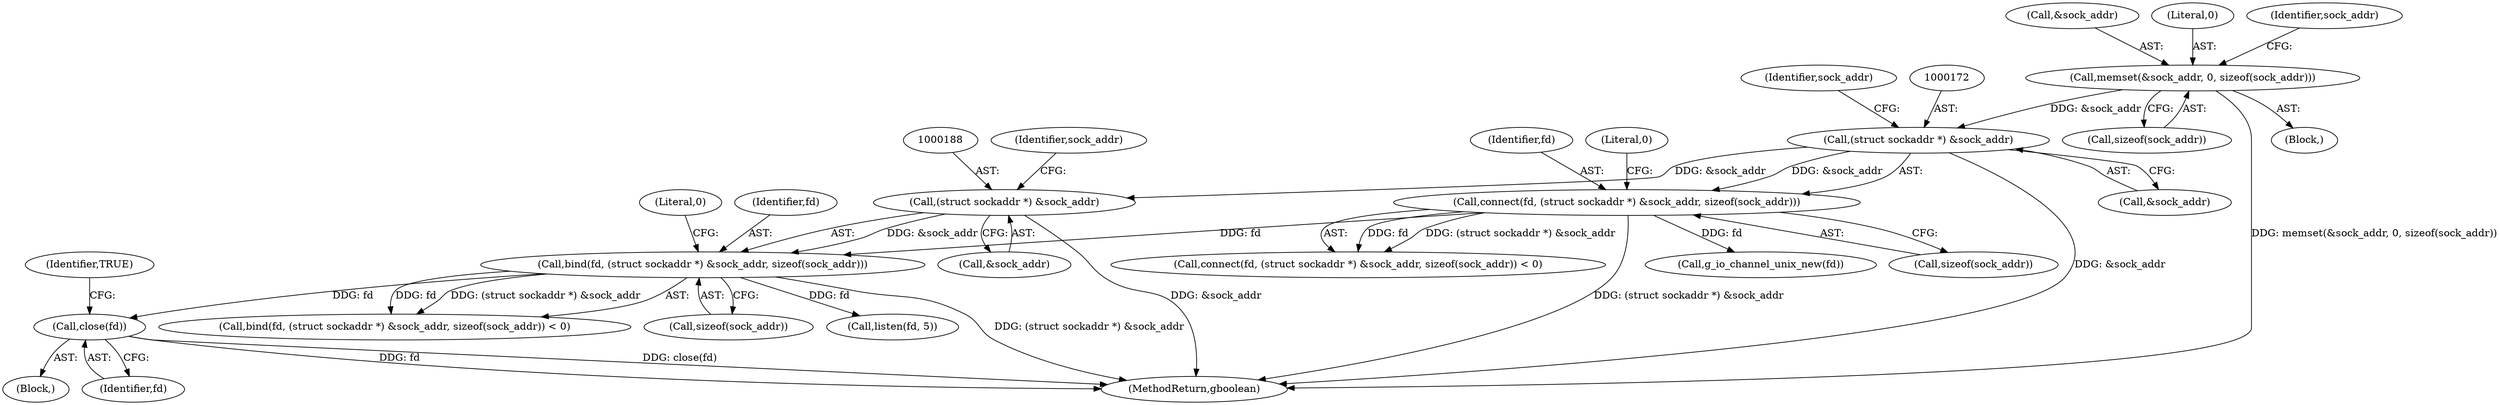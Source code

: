 digraph "0_lxde_f99163c6ff8b2f57c5f37b1ce5d62cf7450d4648@API" {
"1000199" [label="(Call,close(fd))"];
"1000185" [label="(Call,bind(fd, (struct sockaddr *) &sock_addr, sizeof(sock_addr)))"];
"1000169" [label="(Call,connect(fd, (struct sockaddr *) &sock_addr, sizeof(sock_addr)))"];
"1000171" [label="(Call,(struct sockaddr *) &sock_addr)"];
"1000146" [label="(Call,memset(&sock_addr, 0, sizeof(sock_addr)))"];
"1000187" [label="(Call,(struct sockaddr *) &sock_addr)"];
"1000278" [label="(Call,g_io_channel_unix_new(fd))"];
"1000175" [label="(Call,sizeof(sock_addr))"];
"1000186" [label="(Identifier,fd)"];
"1000191" [label="(Call,sizeof(sock_addr))"];
"1000177" [label="(Literal,0)"];
"1000194" [label="(Block,)"];
"1000205" [label="(Call,listen(fd, 5))"];
"1000171" [label="(Call,(struct sockaddr *) &sock_addr)"];
"1000189" [label="(Call,&sock_addr)"];
"1000120" [label="(Block,)"];
"1000184" [label="(Call,bind(fd, (struct sockaddr *) &sock_addr, sizeof(sock_addr)) < 0)"];
"1000147" [label="(Call,&sock_addr)"];
"1000169" [label="(Call,connect(fd, (struct sockaddr *) &sock_addr, sizeof(sock_addr)))"];
"1000200" [label="(Identifier,fd)"];
"1000146" [label="(Call,memset(&sock_addr, 0, sizeof(sock_addr)))"];
"1000187" [label="(Call,(struct sockaddr *) &sock_addr)"];
"1000168" [label="(Call,connect(fd, (struct sockaddr *) &sock_addr, sizeof(sock_addr)) < 0)"];
"1000202" [label="(Identifier,TRUE)"];
"1000149" [label="(Literal,0)"];
"1000154" [label="(Identifier,sock_addr)"];
"1000176" [label="(Identifier,sock_addr)"];
"1000192" [label="(Identifier,sock_addr)"];
"1000170" [label="(Identifier,fd)"];
"1000173" [label="(Call,&sock_addr)"];
"1000150" [label="(Call,sizeof(sock_addr))"];
"1000336" [label="(MethodReturn,gboolean)"];
"1000185" [label="(Call,bind(fd, (struct sockaddr *) &sock_addr, sizeof(sock_addr)))"];
"1000199" [label="(Call,close(fd))"];
"1000193" [label="(Literal,0)"];
"1000199" -> "1000194"  [label="AST: "];
"1000199" -> "1000200"  [label="CFG: "];
"1000200" -> "1000199"  [label="AST: "];
"1000202" -> "1000199"  [label="CFG: "];
"1000199" -> "1000336"  [label="DDG: fd"];
"1000199" -> "1000336"  [label="DDG: close(fd)"];
"1000185" -> "1000199"  [label="DDG: fd"];
"1000185" -> "1000184"  [label="AST: "];
"1000185" -> "1000191"  [label="CFG: "];
"1000186" -> "1000185"  [label="AST: "];
"1000187" -> "1000185"  [label="AST: "];
"1000191" -> "1000185"  [label="AST: "];
"1000193" -> "1000185"  [label="CFG: "];
"1000185" -> "1000336"  [label="DDG: (struct sockaddr *) &sock_addr"];
"1000185" -> "1000184"  [label="DDG: fd"];
"1000185" -> "1000184"  [label="DDG: (struct sockaddr *) &sock_addr"];
"1000169" -> "1000185"  [label="DDG: fd"];
"1000187" -> "1000185"  [label="DDG: &sock_addr"];
"1000185" -> "1000205"  [label="DDG: fd"];
"1000169" -> "1000168"  [label="AST: "];
"1000169" -> "1000175"  [label="CFG: "];
"1000170" -> "1000169"  [label="AST: "];
"1000171" -> "1000169"  [label="AST: "];
"1000175" -> "1000169"  [label="AST: "];
"1000177" -> "1000169"  [label="CFG: "];
"1000169" -> "1000336"  [label="DDG: (struct sockaddr *) &sock_addr"];
"1000169" -> "1000168"  [label="DDG: fd"];
"1000169" -> "1000168"  [label="DDG: (struct sockaddr *) &sock_addr"];
"1000171" -> "1000169"  [label="DDG: &sock_addr"];
"1000169" -> "1000278"  [label="DDG: fd"];
"1000171" -> "1000173"  [label="CFG: "];
"1000172" -> "1000171"  [label="AST: "];
"1000173" -> "1000171"  [label="AST: "];
"1000176" -> "1000171"  [label="CFG: "];
"1000171" -> "1000336"  [label="DDG: &sock_addr"];
"1000146" -> "1000171"  [label="DDG: &sock_addr"];
"1000171" -> "1000187"  [label="DDG: &sock_addr"];
"1000146" -> "1000120"  [label="AST: "];
"1000146" -> "1000150"  [label="CFG: "];
"1000147" -> "1000146"  [label="AST: "];
"1000149" -> "1000146"  [label="AST: "];
"1000150" -> "1000146"  [label="AST: "];
"1000154" -> "1000146"  [label="CFG: "];
"1000146" -> "1000336"  [label="DDG: memset(&sock_addr, 0, sizeof(sock_addr))"];
"1000187" -> "1000189"  [label="CFG: "];
"1000188" -> "1000187"  [label="AST: "];
"1000189" -> "1000187"  [label="AST: "];
"1000192" -> "1000187"  [label="CFG: "];
"1000187" -> "1000336"  [label="DDG: &sock_addr"];
}
